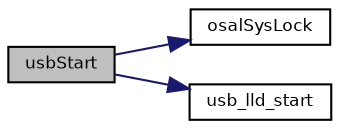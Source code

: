 digraph "usbStart"
{
  bgcolor="transparent";
  edge [fontname="Helvetica",fontsize="8",labelfontname="Helvetica",labelfontsize="8"];
  node [fontname="Helvetica",fontsize="8",shape=record];
  rankdir="LR";
  Node7 [label="usbStart",height=0.2,width=0.4,color="black", fillcolor="grey75", style="filled", fontcolor="black"];
  Node7 -> Node8 [color="midnightblue",fontsize="8",style="solid",fontname="Helvetica"];
  Node8 [label="osalSysLock",height=0.2,width=0.4,color="black",URL="$group___o_s_a_l.html#ga0cb5e528b0114b4ca61c2eb65a0515fa",tooltip="Enters a critical zone from thread context. "];
  Node7 -> Node9 [color="midnightblue",fontsize="8",style="solid",fontname="Helvetica"];
  Node9 [label="usb_lld_start",height=0.2,width=0.4,color="black",URL="$group___u_s_b.html#gaac586e9d5ddc6a89c18516a3882bb8f1",tooltip="Configures and activates the USB peripheral. "];
}
